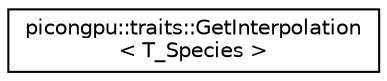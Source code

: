digraph "Graphical Class Hierarchy"
{
 // LATEX_PDF_SIZE
  edge [fontname="Helvetica",fontsize="10",labelfontname="Helvetica",labelfontsize="10"];
  node [fontname="Helvetica",fontsize="10",shape=record];
  rankdir="LR";
  Node0 [label="picongpu::traits::GetInterpolation\l\< T_Species \>",height=0.2,width=0.4,color="black", fillcolor="white", style="filled",URL="$structpicongpu_1_1traits_1_1_get_interpolation.html",tooltip=" "];
}
